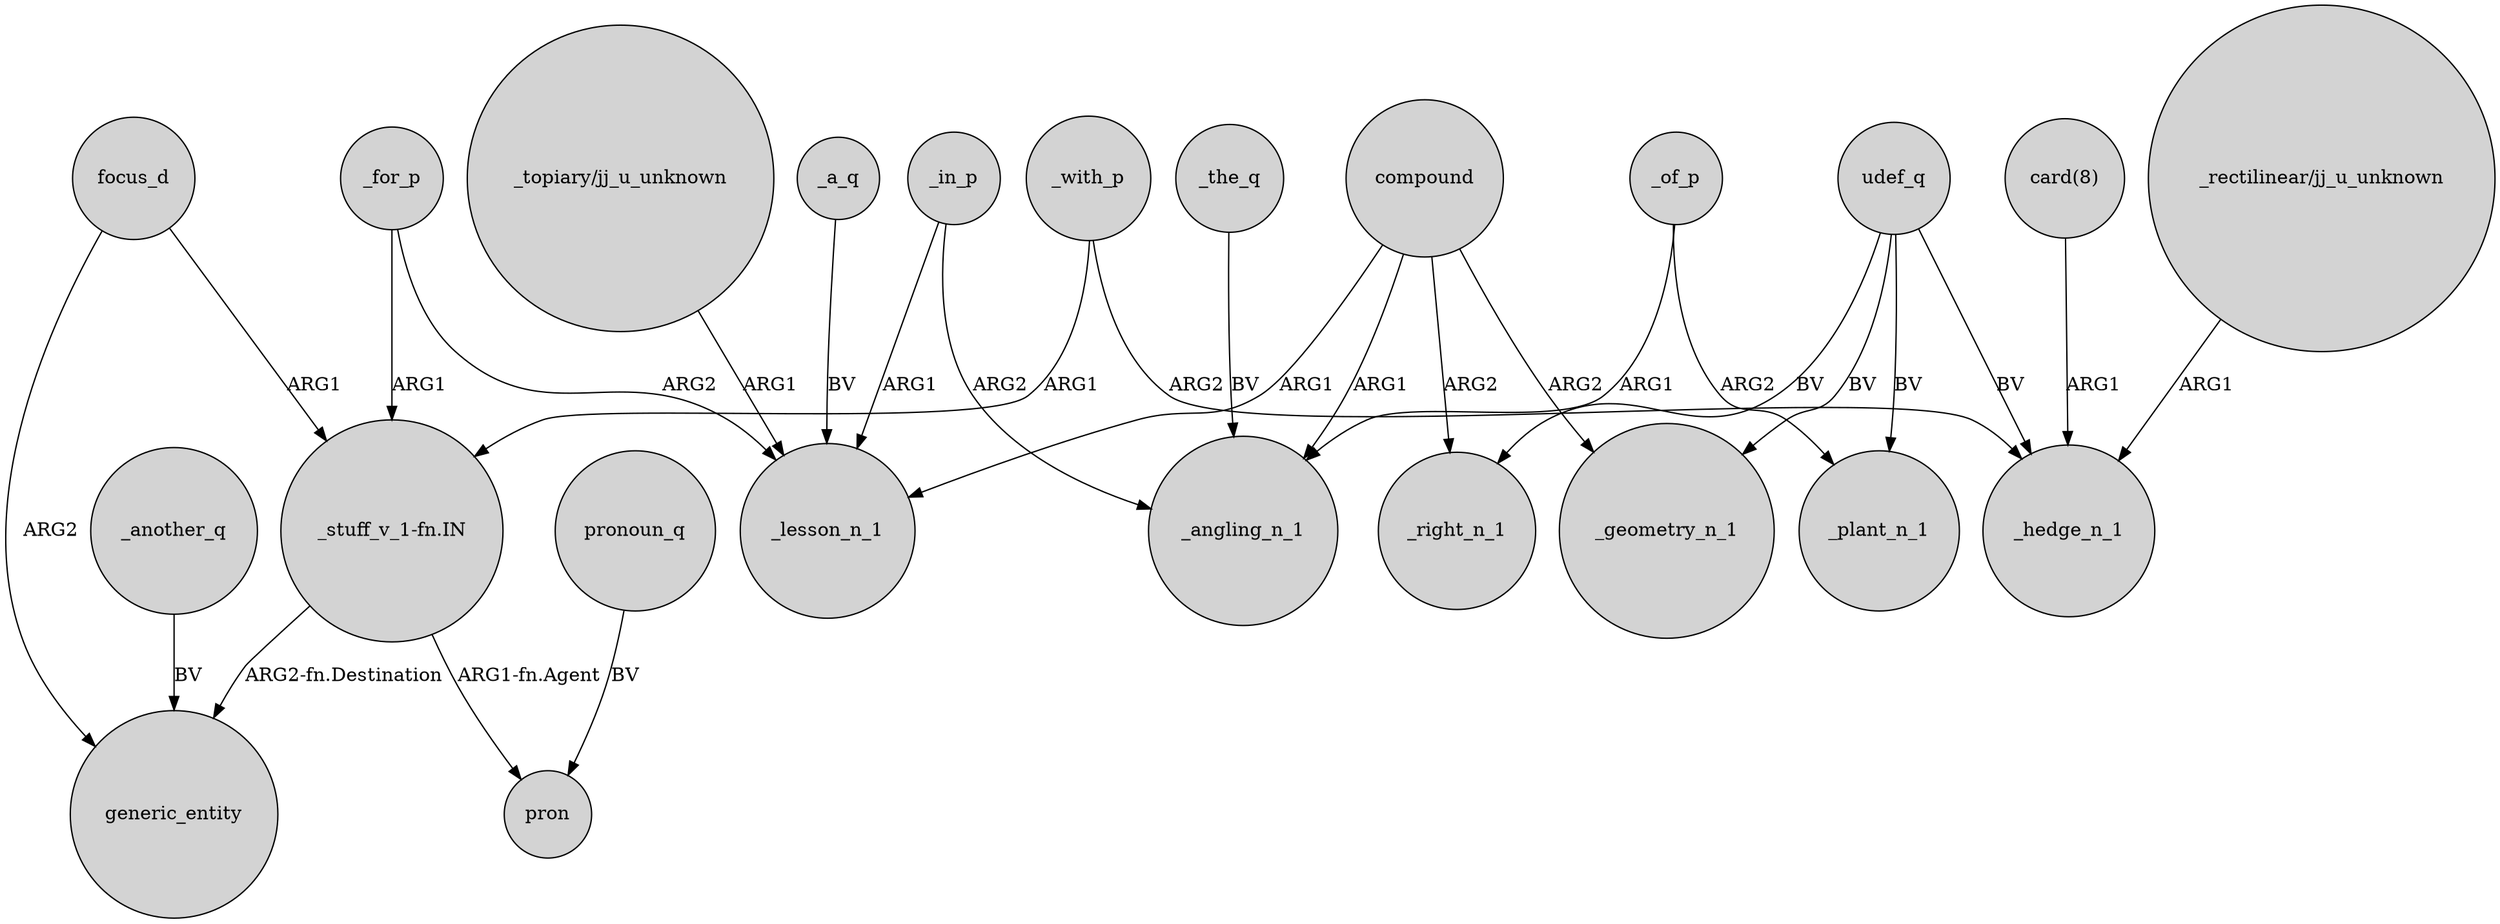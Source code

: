 digraph {
	node [shape=circle style=filled]
	focus_d -> "_stuff_v_1-fn.IN" [label=ARG1]
	compound -> _angling_n_1 [label=ARG1]
	focus_d -> generic_entity [label=ARG2]
	_the_q -> _angling_n_1 [label=BV]
	"_rectilinear/jj_u_unknown" -> _hedge_n_1 [label=ARG1]
	_in_p -> _angling_n_1 [label=ARG2]
	"_stuff_v_1-fn.IN" -> pron [label="ARG1-fn.Agent"]
	_for_p -> _lesson_n_1 [label=ARG2]
	"_topiary/jj_u_unknown" -> _lesson_n_1 [label=ARG1]
	_of_p -> _angling_n_1 [label=ARG1]
	_with_p -> _hedge_n_1 [label=ARG2]
	_another_q -> generic_entity [label=BV]
	compound -> _right_n_1 [label=ARG2]
	udef_q -> _hedge_n_1 [label=BV]
	pronoun_q -> pron [label=BV]
	_of_p -> _plant_n_1 [label=ARG2]
	_for_p -> "_stuff_v_1-fn.IN" [label=ARG1]
	compound -> _geometry_n_1 [label=ARG2]
	udef_q -> _right_n_1 [label=BV]
	"card(8)" -> _hedge_n_1 [label=ARG1]
	_with_p -> "_stuff_v_1-fn.IN" [label=ARG1]
	udef_q -> _plant_n_1 [label=BV]
	compound -> _lesson_n_1 [label=ARG1]
	"_stuff_v_1-fn.IN" -> generic_entity [label="ARG2-fn.Destination"]
	_in_p -> _lesson_n_1 [label=ARG1]
	_a_q -> _lesson_n_1 [label=BV]
	udef_q -> _geometry_n_1 [label=BV]
}

